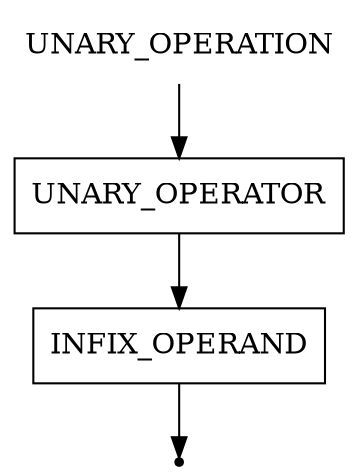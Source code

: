 digraph UNARY_OPERATION {
    start [label=UNARY_OPERATION shape=plaintext]
    unary_operator [label=UNARY_OPERATOR shape=box]
    operand_infix [label=INFIX_OPERAND shape=box]
    end [label="" shape=point]

    start -> unary_operator
    unary_operator -> operand_infix
    operand_infix -> end
}